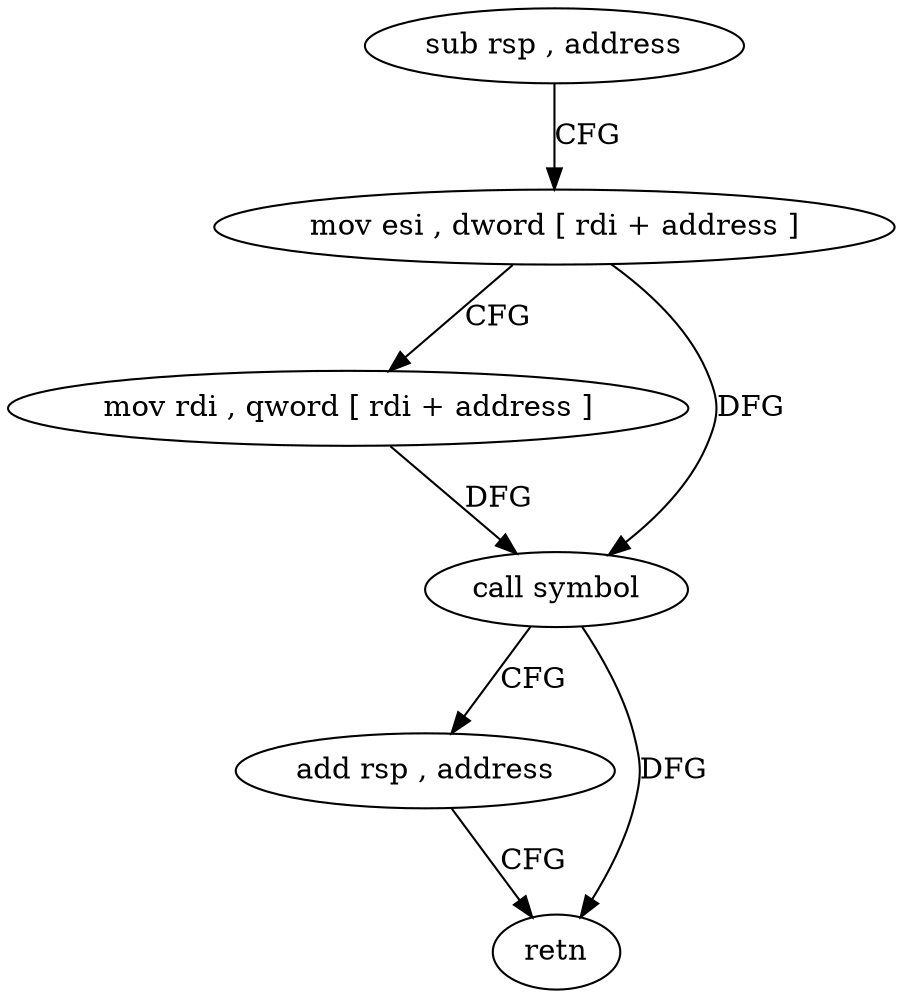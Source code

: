 digraph "func" {
"84716" [label = "sub rsp , address" ]
"84720" [label = "mov esi , dword [ rdi + address ]" ]
"84723" [label = "mov rdi , qword [ rdi + address ]" ]
"84727" [label = "call symbol" ]
"84732" [label = "add rsp , address" ]
"84736" [label = "retn" ]
"84716" -> "84720" [ label = "CFG" ]
"84720" -> "84723" [ label = "CFG" ]
"84720" -> "84727" [ label = "DFG" ]
"84723" -> "84727" [ label = "DFG" ]
"84727" -> "84732" [ label = "CFG" ]
"84727" -> "84736" [ label = "DFG" ]
"84732" -> "84736" [ label = "CFG" ]
}
